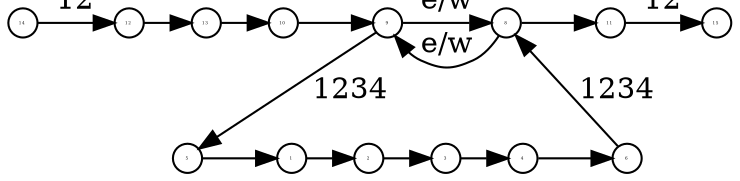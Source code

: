 digraph TNFAExample
{

  node[width = 0.2, height = 0.2, fontsize = 2 ,fixedsize ="true"];  

  
  14 -> 12 [minlen = 0.5,label = "12", texlbl = "$\epsilon/SS_2$"];

  12 -> 13 [minlen = 0.5,label = " ", texlbl = "$t/\omega$"];

  13 -> 10 [minlen = 0.5,label = " ", texlbl = "$\epsilon/\omega$"];
  10 -> 9 [label = " ", texlbl = "$\epsilon/CS_1$"];
  9 -> 5 [label = "1234", texlbl = "$\epsilon/\omega$"];
  5 -> 1 [label = " ", texlbl = "$\epsilon/SS_1$"];
  1 -> 2 [minlen = 0.5,label = " ", texlbl = "$+/\omega$"];
  2 -> 3 [minlen = 0.5,label = " ", texlbl = "$\epsilon/\omega$"];
  3 -> 4 [minlen = 0.5,label = " ", texlbl = "$t/\omega$"];
  4 -> 6 [label = " ", texlbl = "$\epsilon/SE_1$"];
 
  6 -> 8 [label = "1234 ", texlbl = "$\epsilon/\omega$"];
  8 -> 11 [label = " ", texlbl = "$\epsilon/CE_1$"];
  11 -> 15 [minlen = 0.5,label = "12", texlbl = "$\epsilon/SE_2$"];

  9 -> 8[label = "e/w",texlbl = "$\epsilon/\omega$"];
  8 -> 9[label = "e/w",texlbl = "$\epsilon/\omega$"];
  {rank = "same"; 1 2 3 4 5 6};
  {rank = "same"; 8 9 10 11 12 13 14 15};
}
